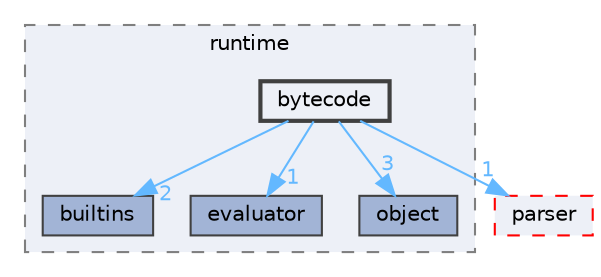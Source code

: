 digraph "src/runtime/bytecode"
{
 // LATEX_PDF_SIZE
  bgcolor="transparent";
  edge [fontname=Helvetica,fontsize=10,labelfontname=Helvetica,labelfontsize=10];
  node [fontname=Helvetica,fontsize=10,shape=box,height=0.2,width=0.4];
  compound=true
  subgraph clusterdir_bf9f26469d00835ba20ff8d80ee5a804 {
    graph [ bgcolor="#edf0f7", pencolor="grey50", label="runtime", fontname=Helvetica,fontsize=10 style="filled,dashed", URL="dir_bf9f26469d00835ba20ff8d80ee5a804.html",tooltip=""]
  dir_0c3dcd0ce7c49a87e7aa12e7eefa6b9f [label="builtins", fillcolor="#a2b4d6", color="grey25", style="filled", URL="dir_0c3dcd0ce7c49a87e7aa12e7eefa6b9f.html",tooltip=""];
  dir_41d65f3f775614b66ca7d3f2594b2a84 [label="evaluator", fillcolor="#a2b4d6", color="grey25", style="filled", URL="dir_41d65f3f775614b66ca7d3f2594b2a84.html",tooltip=""];
  dir_7b3ca0f1a5442f5bcf8fa402d7489a6e [label="object", fillcolor="#a2b4d6", color="grey25", style="filled", URL="dir_7b3ca0f1a5442f5bcf8fa402d7489a6e.html",tooltip=""];
  dir_dc173274177e136e411a703609877c31 [label="bytecode", fillcolor="#edf0f7", color="grey25", style="filled,bold", URL="dir_dc173274177e136e411a703609877c31.html",tooltip=""];
  }
  dir_6cd8491d143eb218b70983dbdb3c58bc [label="parser", fillcolor="#edf0f7", color="red", style="filled,dashed", URL="dir_6cd8491d143eb218b70983dbdb3c58bc.html",tooltip=""];
  dir_dc173274177e136e411a703609877c31->dir_0c3dcd0ce7c49a87e7aa12e7eefa6b9f [headlabel="2", labeldistance=1.5 headhref="dir_000002_000001.html" href="dir_000002_000001.html" color="steelblue1" fontcolor="steelblue1"];
  dir_dc173274177e136e411a703609877c31->dir_41d65f3f775614b66ca7d3f2594b2a84 [headlabel="1", labeldistance=1.5 headhref="dir_000002_000003.html" href="dir_000002_000003.html" color="steelblue1" fontcolor="steelblue1"];
  dir_dc173274177e136e411a703609877c31->dir_6cd8491d143eb218b70983dbdb3c58bc [headlabel="1", labeldistance=1.5 headhref="dir_000002_000006.html" href="dir_000002_000006.html" color="steelblue1" fontcolor="steelblue1"];
  dir_dc173274177e136e411a703609877c31->dir_7b3ca0f1a5442f5bcf8fa402d7489a6e [headlabel="3", labeldistance=1.5 headhref="dir_000002_000005.html" href="dir_000002_000005.html" color="steelblue1" fontcolor="steelblue1"];
}
